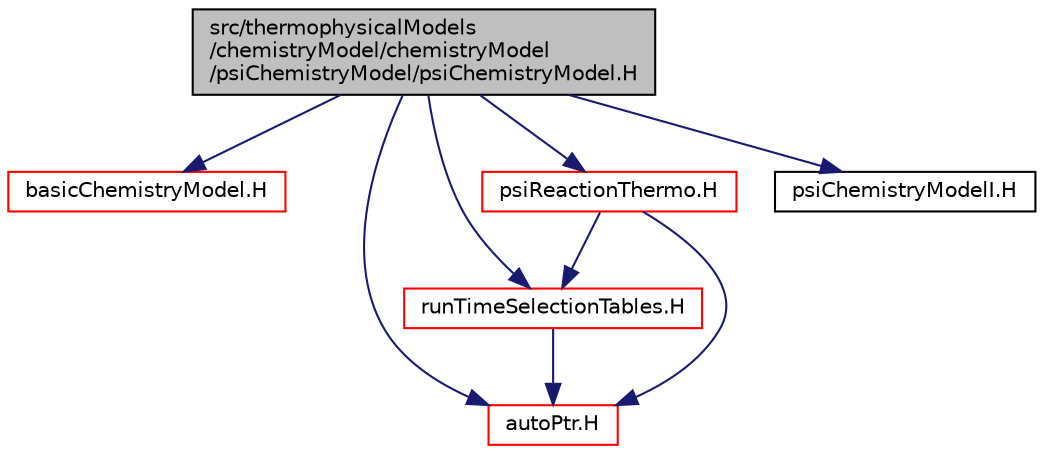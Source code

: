 digraph "src/thermophysicalModels/chemistryModel/chemistryModel/psiChemistryModel/psiChemistryModel.H"
{
  bgcolor="transparent";
  edge [fontname="Helvetica",fontsize="10",labelfontname="Helvetica",labelfontsize="10"];
  node [fontname="Helvetica",fontsize="10",shape=record];
  Node0 [label="src/thermophysicalModels\l/chemistryModel/chemistryModel\l/psiChemistryModel/psiChemistryModel.H",height=0.2,width=0.4,color="black", fillcolor="grey75", style="filled", fontcolor="black"];
  Node0 -> Node1 [color="midnightblue",fontsize="10",style="solid",fontname="Helvetica"];
  Node1 [label="basicChemistryModel.H",height=0.2,width=0.4,color="red",URL="$a15794.html"];
  Node0 -> Node55 [color="midnightblue",fontsize="10",style="solid",fontname="Helvetica"];
  Node55 [label="autoPtr.H",height=0.2,width=0.4,color="red",URL="$a11828.html"];
  Node0 -> Node70 [color="midnightblue",fontsize="10",style="solid",fontname="Helvetica"];
  Node70 [label="runTimeSelectionTables.H",height=0.2,width=0.4,color="red",URL="$a09992.html",tooltip="Macros to ease declaration of run-time selection tables. "];
  Node70 -> Node55 [color="midnightblue",fontsize="10",style="solid",fontname="Helvetica"];
  Node0 -> Node319 [color="midnightblue",fontsize="10",style="solid",fontname="Helvetica"];
  Node319 [label="psiReactionThermo.H",height=0.2,width=0.4,color="red",URL="$a16679.html"];
  Node319 -> Node55 [color="midnightblue",fontsize="10",style="solid",fontname="Helvetica"];
  Node319 -> Node70 [color="midnightblue",fontsize="10",style="solid",fontname="Helvetica"];
  Node0 -> Node331 [color="midnightblue",fontsize="10",style="solid",fontname="Helvetica"];
  Node331 [label="psiChemistryModelI.H",height=0.2,width=0.4,color="black",URL="$a15821.html"];
}
